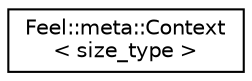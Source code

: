 digraph "Graphical Class Hierarchy"
{
 // LATEX_PDF_SIZE
  edge [fontname="Helvetica",fontsize="10",labelfontname="Helvetica",labelfontsize="10"];
  node [fontname="Helvetica",fontsize="10",shape=record];
  rankdir="LR";
  Node0 [label="Feel::meta::Context\l\< size_type \>",height=0.2,width=0.4,color="black", fillcolor="white", style="filled",URL="$classFeel_1_1meta_1_1Context.html",tooltip=" "];
}
